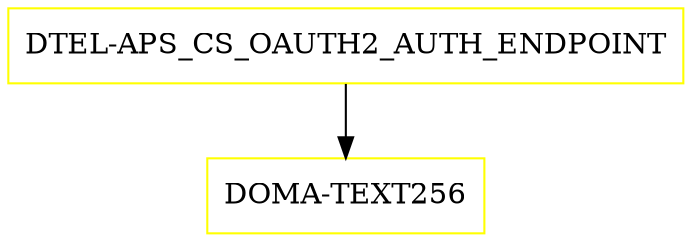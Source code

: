 digraph G {
  "DTEL-APS_CS_OAUTH2_AUTH_ENDPOINT" [shape=box,color=yellow];
  "DOMA-TEXT256" [shape=box,color=yellow,URL="./DOMA_TEXT256.html"];
  "DTEL-APS_CS_OAUTH2_AUTH_ENDPOINT" -> "DOMA-TEXT256";
}
